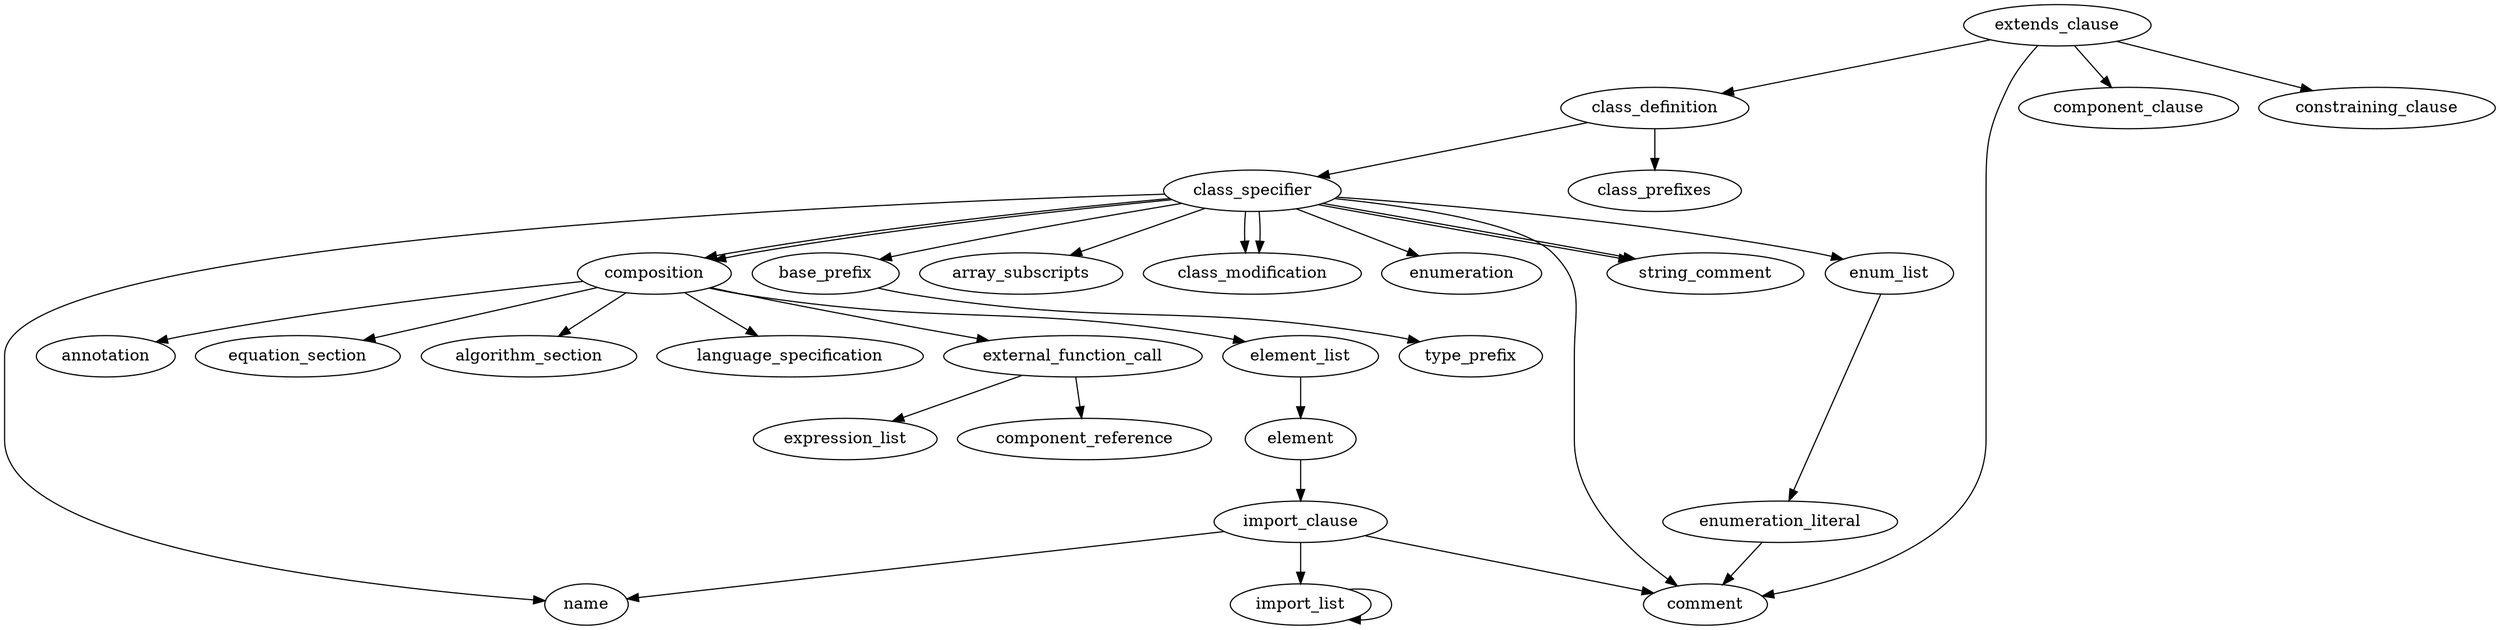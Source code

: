 digraph class_definition {
    "class_definition" -> "class_prefixes"
    "class_definition" -> "class_specifier"
    "class_specifier" -> "string_comment"
    "class_specifier" -> "composition"
    "class_specifier" -> "base_prefix"
    "class_specifier" -> "name"
    "class_specifier" -> "array_subscripts"
    "class_specifier" -> "class_modification"
    "class_specifier" -> "comment"
    "class_specifier" -> "enumeration"
    "class_specifier" -> "enum_list"
    "class_specifier" -> "class_modification"
    "class_specifier" -> "string_comment"
    "class_specifier" -> "composition"
    "base_prefix" -> "type_prefix"
    "enum_list" -> "enumeration_literal"
    "enumeration_literal" -> "comment"
    "composition" -> "element_list"
    "composition" -> "equation_section"
    "composition" -> "algorithm_section"
    "composition" -> "language_specification"
    "composition" -> "external_function_call"
    "composition" -> "annotation"
    "external_function_call" -> "component_reference"
    "external_function_call" -> "expression_list"
    "element_list" -> "element"
    "element" -> "import_clause"
    "extends_clause" -> "class_definition" 
    "extends_clause" -> "component_clause"
    "extends_clause" -> "constraining_clause"
    "extends_clause" -> "comment"
    "import_clause" -> "name" 
    "import_clause" -> "import_list" 
    "import_clause" -> "comment"
    "import_list" -> "import_list"
}
